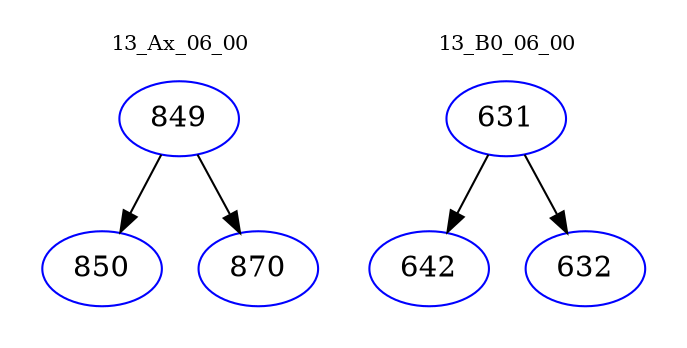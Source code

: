 digraph{
subgraph cluster_0 {
color = white
label = "13_Ax_06_00";
fontsize=10;
T0_849 [label="849", color="blue"]
T0_849 -> T0_850 [color="black"]
T0_850 [label="850", color="blue"]
T0_849 -> T0_870 [color="black"]
T0_870 [label="870", color="blue"]
}
subgraph cluster_1 {
color = white
label = "13_B0_06_00";
fontsize=10;
T1_631 [label="631", color="blue"]
T1_631 -> T1_642 [color="black"]
T1_642 [label="642", color="blue"]
T1_631 -> T1_632 [color="black"]
T1_632 [label="632", color="blue"]
}
}
